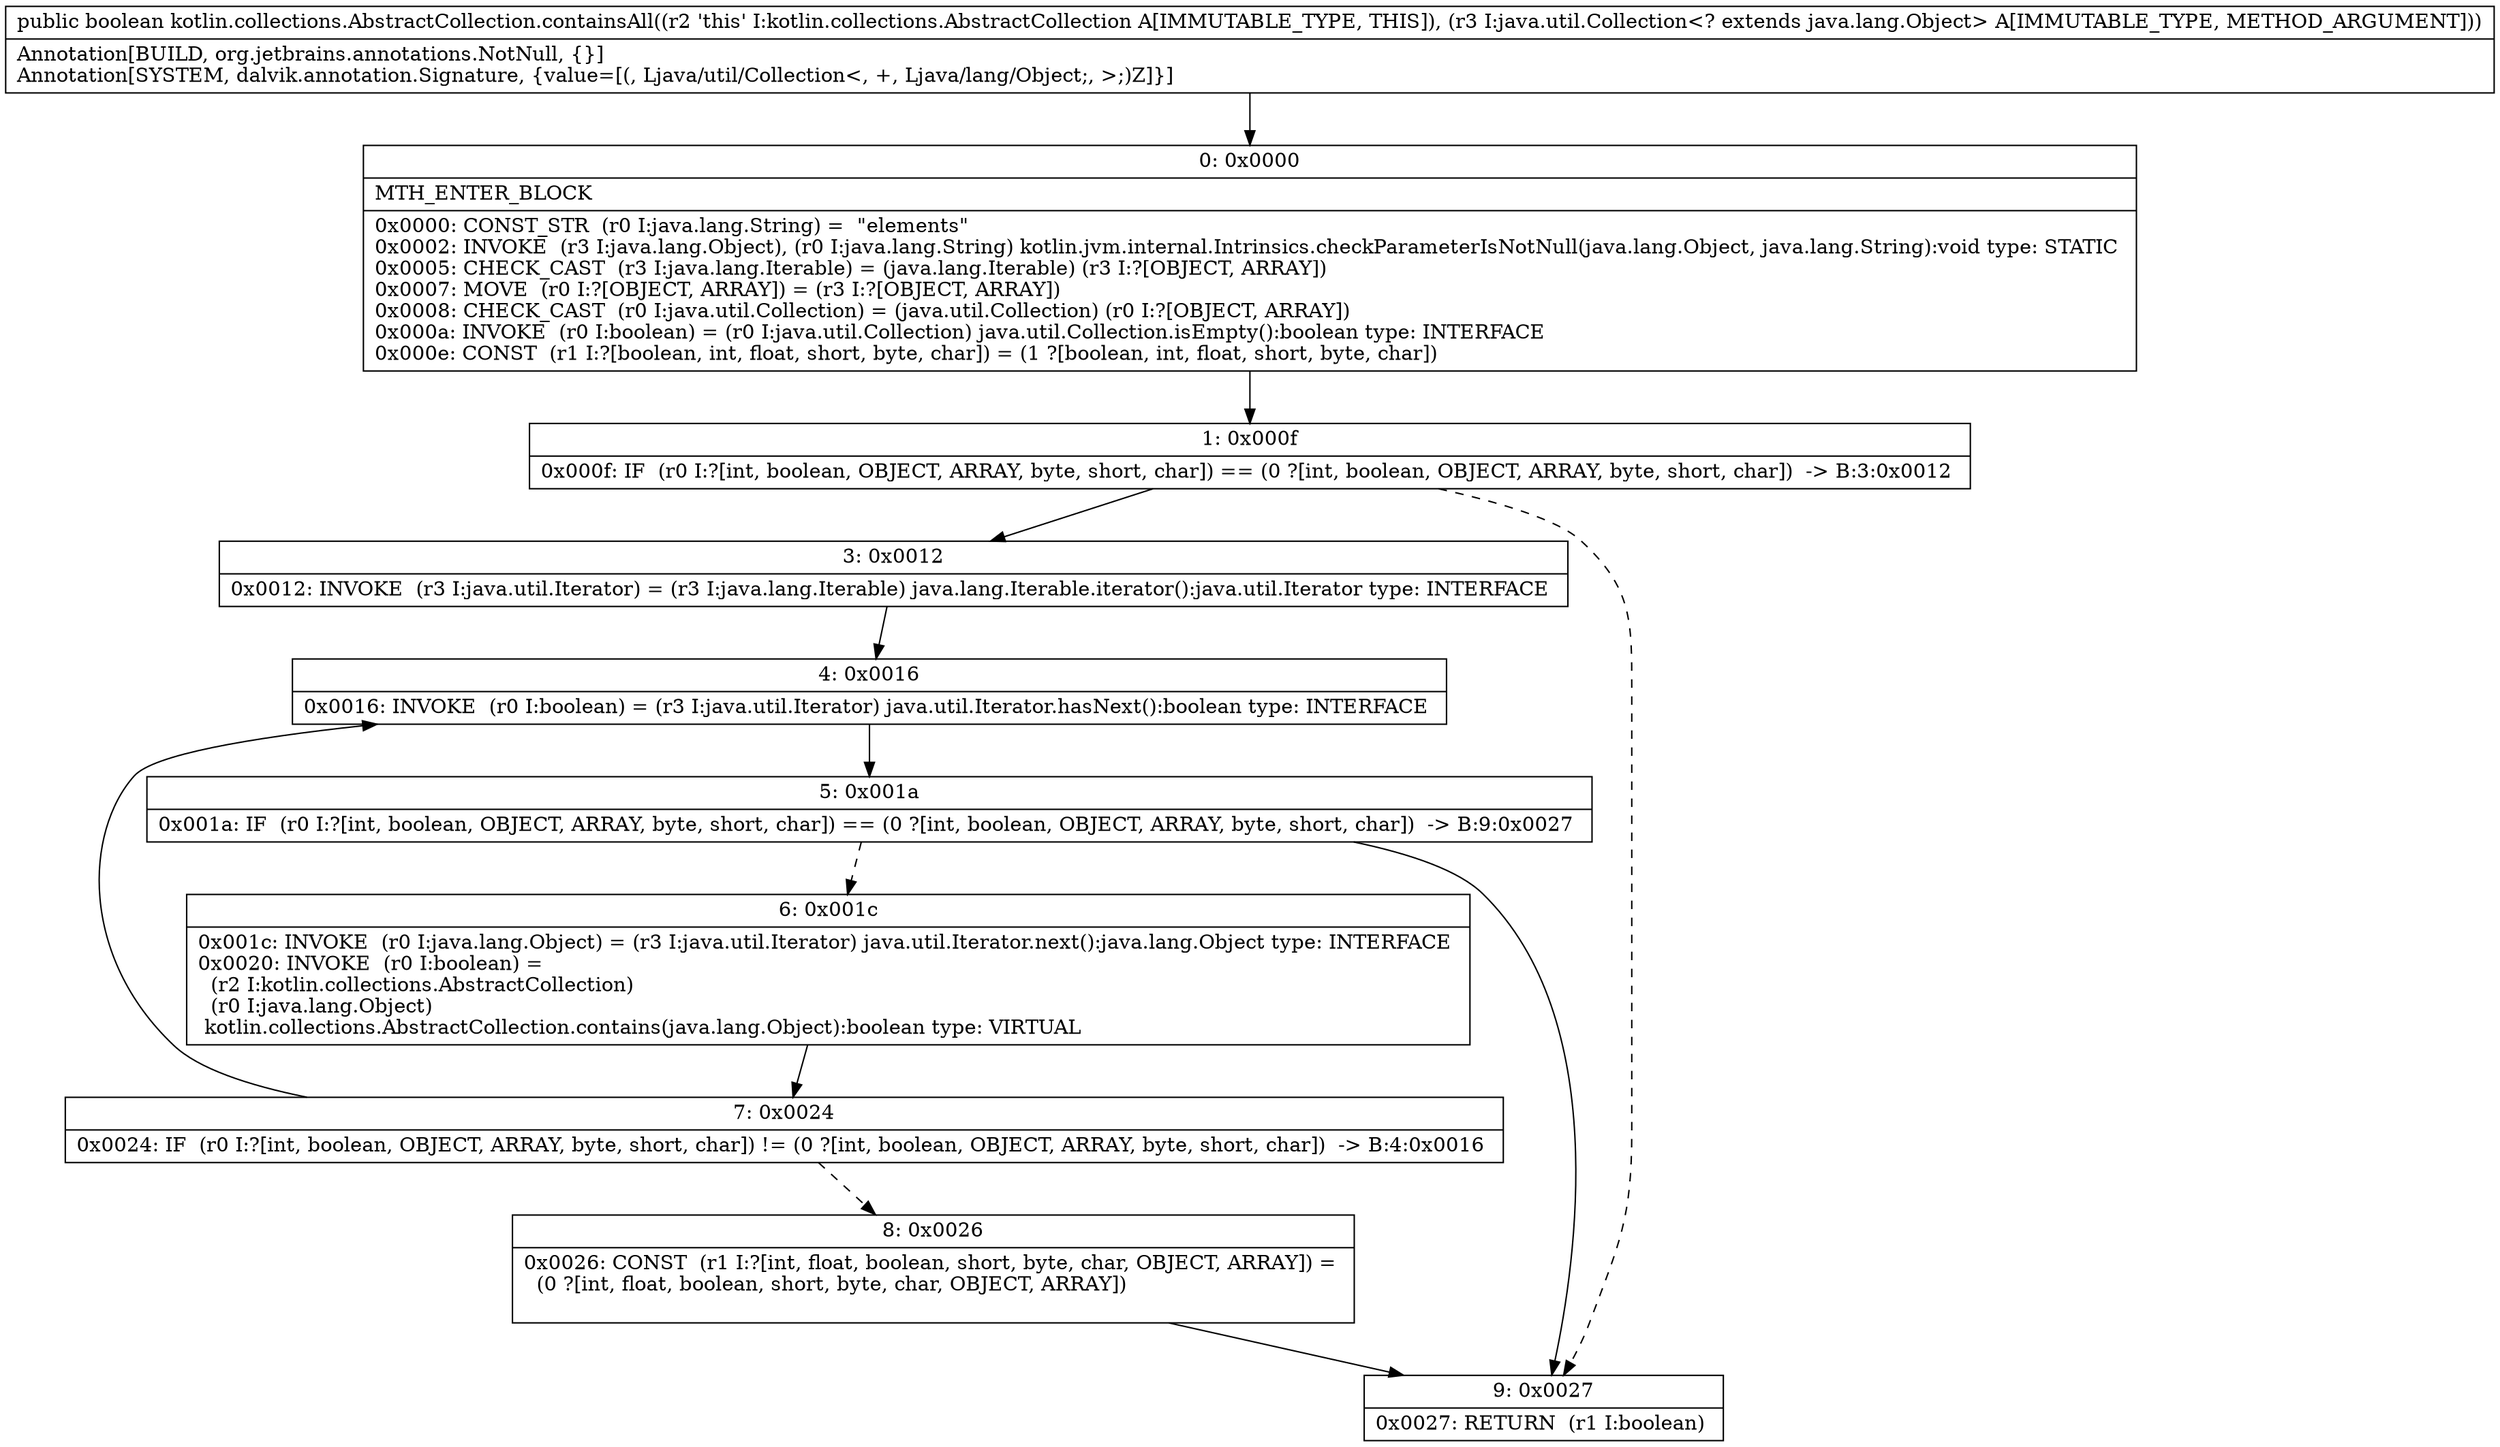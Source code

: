 digraph "CFG forkotlin.collections.AbstractCollection.containsAll(Ljava\/util\/Collection;)Z" {
Node_0 [shape=record,label="{0\:\ 0x0000|MTH_ENTER_BLOCK\l|0x0000: CONST_STR  (r0 I:java.lang.String) =  \"elements\" \l0x0002: INVOKE  (r3 I:java.lang.Object), (r0 I:java.lang.String) kotlin.jvm.internal.Intrinsics.checkParameterIsNotNull(java.lang.Object, java.lang.String):void type: STATIC \l0x0005: CHECK_CAST  (r3 I:java.lang.Iterable) = (java.lang.Iterable) (r3 I:?[OBJECT, ARRAY]) \l0x0007: MOVE  (r0 I:?[OBJECT, ARRAY]) = (r3 I:?[OBJECT, ARRAY]) \l0x0008: CHECK_CAST  (r0 I:java.util.Collection) = (java.util.Collection) (r0 I:?[OBJECT, ARRAY]) \l0x000a: INVOKE  (r0 I:boolean) = (r0 I:java.util.Collection) java.util.Collection.isEmpty():boolean type: INTERFACE \l0x000e: CONST  (r1 I:?[boolean, int, float, short, byte, char]) = (1 ?[boolean, int, float, short, byte, char]) \l}"];
Node_1 [shape=record,label="{1\:\ 0x000f|0x000f: IF  (r0 I:?[int, boolean, OBJECT, ARRAY, byte, short, char]) == (0 ?[int, boolean, OBJECT, ARRAY, byte, short, char])  \-\> B:3:0x0012 \l}"];
Node_3 [shape=record,label="{3\:\ 0x0012|0x0012: INVOKE  (r3 I:java.util.Iterator) = (r3 I:java.lang.Iterable) java.lang.Iterable.iterator():java.util.Iterator type: INTERFACE \l}"];
Node_4 [shape=record,label="{4\:\ 0x0016|0x0016: INVOKE  (r0 I:boolean) = (r3 I:java.util.Iterator) java.util.Iterator.hasNext():boolean type: INTERFACE \l}"];
Node_5 [shape=record,label="{5\:\ 0x001a|0x001a: IF  (r0 I:?[int, boolean, OBJECT, ARRAY, byte, short, char]) == (0 ?[int, boolean, OBJECT, ARRAY, byte, short, char])  \-\> B:9:0x0027 \l}"];
Node_6 [shape=record,label="{6\:\ 0x001c|0x001c: INVOKE  (r0 I:java.lang.Object) = (r3 I:java.util.Iterator) java.util.Iterator.next():java.lang.Object type: INTERFACE \l0x0020: INVOKE  (r0 I:boolean) = \l  (r2 I:kotlin.collections.AbstractCollection)\l  (r0 I:java.lang.Object)\l kotlin.collections.AbstractCollection.contains(java.lang.Object):boolean type: VIRTUAL \l}"];
Node_7 [shape=record,label="{7\:\ 0x0024|0x0024: IF  (r0 I:?[int, boolean, OBJECT, ARRAY, byte, short, char]) != (0 ?[int, boolean, OBJECT, ARRAY, byte, short, char])  \-\> B:4:0x0016 \l}"];
Node_8 [shape=record,label="{8\:\ 0x0026|0x0026: CONST  (r1 I:?[int, float, boolean, short, byte, char, OBJECT, ARRAY]) = \l  (0 ?[int, float, boolean, short, byte, char, OBJECT, ARRAY])\l \l}"];
Node_9 [shape=record,label="{9\:\ 0x0027|0x0027: RETURN  (r1 I:boolean) \l}"];
MethodNode[shape=record,label="{public boolean kotlin.collections.AbstractCollection.containsAll((r2 'this' I:kotlin.collections.AbstractCollection A[IMMUTABLE_TYPE, THIS]), (r3 I:java.util.Collection\<? extends java.lang.Object\> A[IMMUTABLE_TYPE, METHOD_ARGUMENT]))  | Annotation[BUILD, org.jetbrains.annotations.NotNull, \{\}]\lAnnotation[SYSTEM, dalvik.annotation.Signature, \{value=[(, Ljava\/util\/Collection\<, +, Ljava\/lang\/Object;, \>;)Z]\}]\l}"];
MethodNode -> Node_0;
Node_0 -> Node_1;
Node_1 -> Node_3;
Node_1 -> Node_9[style=dashed];
Node_3 -> Node_4;
Node_4 -> Node_5;
Node_5 -> Node_6[style=dashed];
Node_5 -> Node_9;
Node_6 -> Node_7;
Node_7 -> Node_4;
Node_7 -> Node_8[style=dashed];
Node_8 -> Node_9;
}

